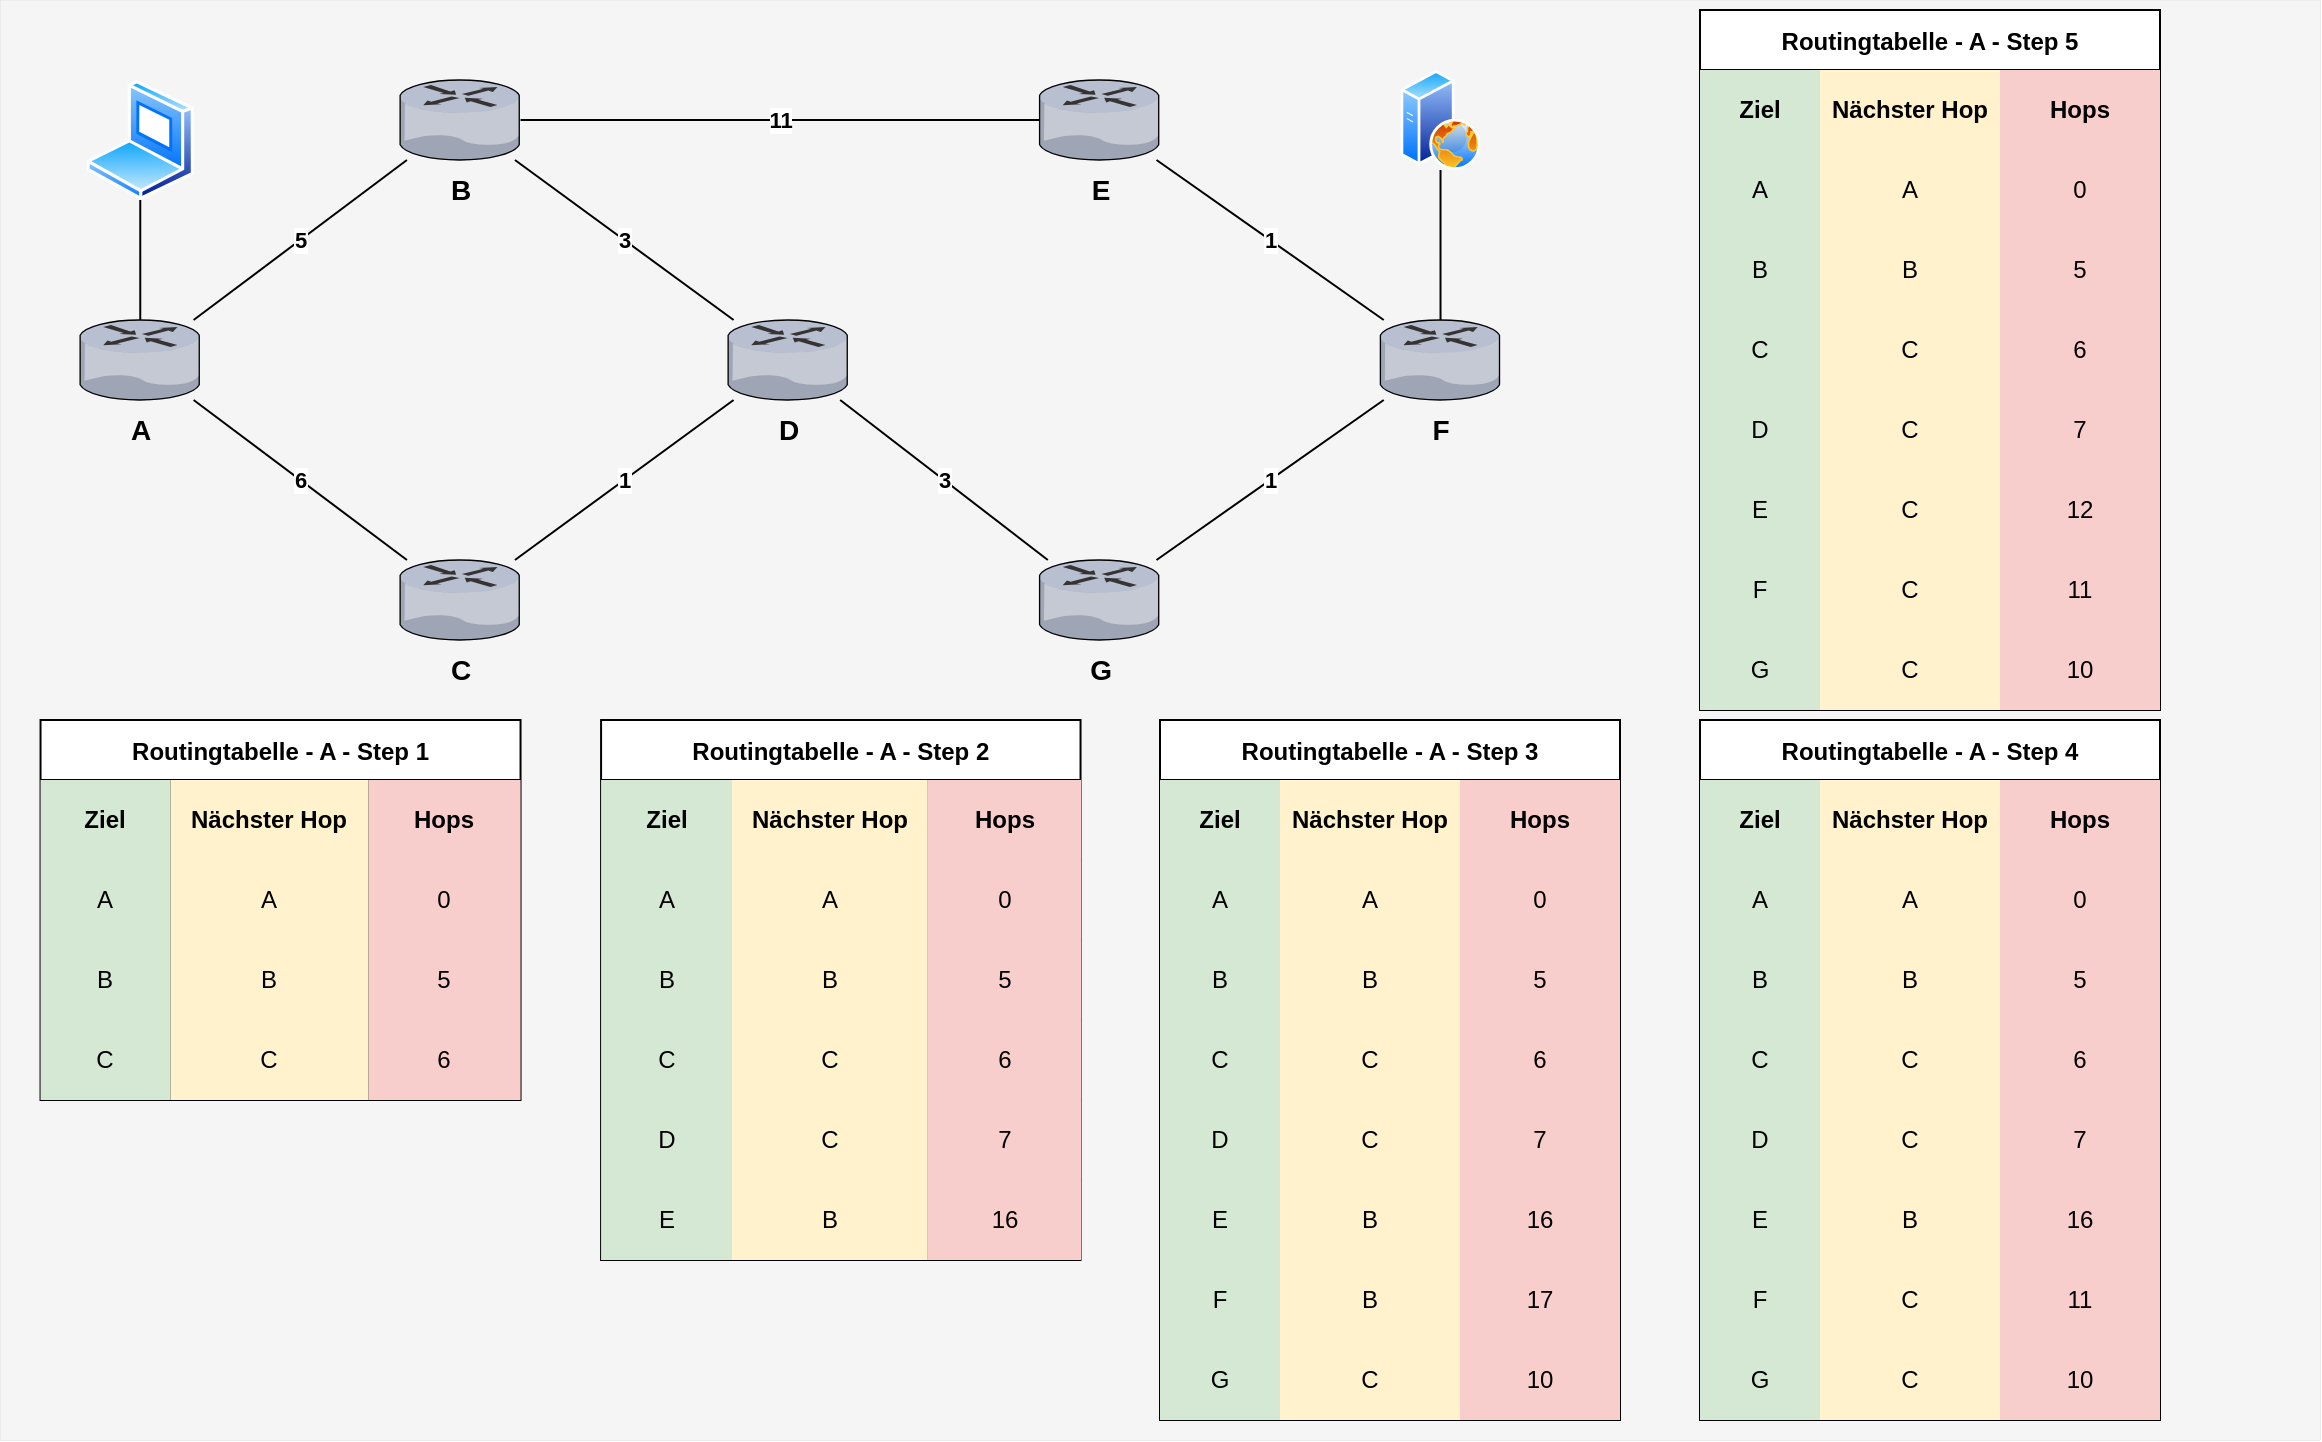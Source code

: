 <mxfile version="14.7.8" type="device"><diagram id="eA60BCsObRRGtk-dXmdk" name="Page-1"><mxGraphModel dx="1420" dy="642" grid="1" gridSize="10" guides="1" tooltips="1" connect="1" arrows="1" fold="1" page="1" pageScale="1" pageWidth="827" pageHeight="1169" math="0" shadow="0"><root><mxCell id="0"/><mxCell id="1" parent="0"/><mxCell id="iLr9ETU1Ug_AxVKT1UhT-141" value="" style="rounded=0;whiteSpace=wrap;html=1;shadow=0;strokeWidth=0;strokeColor=#666666;fillColor=#f5f5f5;fontColor=#333333;" parent="1" vertex="1"><mxGeometry width="1160" height="720" as="geometry"/></mxCell><mxCell id="iLr9ETU1Ug_AxVKT1UhT-3" value="&lt;b&gt;&lt;font style=&quot;font-size: 14px&quot;&gt;A&lt;/font&gt;&lt;/b&gt;" style="verticalLabelPosition=bottom;aspect=fixed;html=1;verticalAlign=top;strokeColor=none;align=center;outlineConnect=0;shape=mxgraph.citrix.router;" parent="1" vertex="1"><mxGeometry x="40" y="160" width="60.27" height="40" as="geometry"/></mxCell><mxCell id="iLr9ETU1Ug_AxVKT1UhT-11" value="&lt;b&gt;&lt;font style=&quot;font-size: 14px&quot;&gt;B&lt;/font&gt;&lt;/b&gt;" style="verticalLabelPosition=bottom;aspect=fixed;html=1;verticalAlign=top;strokeColor=none;align=center;outlineConnect=0;shape=mxgraph.citrix.router;" parent="1" vertex="1"><mxGeometry x="200" y="40" width="60.27" height="40" as="geometry"/></mxCell><mxCell id="iLr9ETU1Ug_AxVKT1UhT-12" value="&lt;b&gt;&lt;font style=&quot;font-size: 14px&quot;&gt;C&lt;/font&gt;&lt;/b&gt;" style="verticalLabelPosition=bottom;aspect=fixed;html=1;verticalAlign=top;strokeColor=none;align=center;outlineConnect=0;shape=mxgraph.citrix.router;" parent="1" vertex="1"><mxGeometry x="200" y="280" width="60.27" height="40" as="geometry"/></mxCell><mxCell id="iLr9ETU1Ug_AxVKT1UhT-13" value="&lt;span style=&quot;font-size: 14px&quot;&gt;&lt;b&gt;F&lt;/b&gt;&lt;/span&gt;" style="verticalLabelPosition=bottom;aspect=fixed;html=1;verticalAlign=top;strokeColor=none;align=center;outlineConnect=0;shape=mxgraph.citrix.router;" parent="1" vertex="1"><mxGeometry x="690.13" y="160" width="60.27" height="40" as="geometry"/></mxCell><mxCell id="iLr9ETU1Ug_AxVKT1UhT-15" value="&lt;b&gt;&lt;font style=&quot;font-size: 14px&quot;&gt;E&lt;/font&gt;&lt;/b&gt;" style="verticalLabelPosition=bottom;aspect=fixed;html=1;verticalAlign=top;strokeColor=none;align=center;outlineConnect=0;shape=mxgraph.citrix.router;" parent="1" vertex="1"><mxGeometry x="519.73" y="40" width="60.27" height="40" as="geometry"/></mxCell><mxCell id="iLr9ETU1Ug_AxVKT1UhT-16" value="" style="aspect=fixed;perimeter=ellipsePerimeter;html=1;align=center;shadow=0;dashed=0;spacingTop=3;image;image=img/lib/active_directory/laptop_client.svg;" parent="1" vertex="1"><mxGeometry x="43.13" y="40" width="54" height="60" as="geometry"/></mxCell><mxCell id="iLr9ETU1Ug_AxVKT1UhT-17" value="" style="endArrow=none;html=1;startArrow=none;startFill=0;endFill=0;" parent="1" source="iLr9ETU1Ug_AxVKT1UhT-3" target="iLr9ETU1Ug_AxVKT1UhT-16" edge="1"><mxGeometry width="50" height="50" relative="1" as="geometry"><mxPoint x="120" y="310" as="sourcePoint"/><mxPoint x="170" y="260" as="targetPoint"/></mxGeometry></mxCell><mxCell id="iLr9ETU1Ug_AxVKT1UhT-18" value="5" style="endArrow=none;html=1;startArrow=none;startFill=0;endFill=0;fontStyle=1" parent="1" source="iLr9ETU1Ug_AxVKT1UhT-3" target="iLr9ETU1Ug_AxVKT1UhT-11" edge="1"><mxGeometry width="50" height="50" relative="1" as="geometry"><mxPoint x="160" y="390" as="sourcePoint"/><mxPoint x="210" y="340" as="targetPoint"/></mxGeometry></mxCell><mxCell id="iLr9ETU1Ug_AxVKT1UhT-19" value="6" style="endArrow=none;html=1;startArrow=none;startFill=0;endFill=0;fontStyle=1" parent="1" source="iLr9ETU1Ug_AxVKT1UhT-3" target="iLr9ETU1Ug_AxVKT1UhT-12" edge="1"><mxGeometry width="50" height="50" relative="1" as="geometry"><mxPoint x="100.27" y="173.049" as="sourcePoint"/><mxPoint x="200" y="116.951" as="targetPoint"/></mxGeometry></mxCell><mxCell id="iLr9ETU1Ug_AxVKT1UhT-20" value="11" style="endArrow=none;html=1;startArrow=none;startFill=0;endFill=0;fontStyle=1" parent="1" source="iLr9ETU1Ug_AxVKT1UhT-11" target="iLr9ETU1Ug_AxVKT1UhT-15" edge="1"><mxGeometry width="50" height="50" relative="1" as="geometry"><mxPoint x="100.27" y="173.049" as="sourcePoint"/><mxPoint x="200" y="116.951" as="targetPoint"/></mxGeometry></mxCell><mxCell id="iLr9ETU1Ug_AxVKT1UhT-24" value="&lt;b&gt;&lt;font style=&quot;font-size: 14px&quot;&gt;D&lt;/font&gt;&lt;/b&gt;" style="verticalLabelPosition=bottom;aspect=fixed;html=1;verticalAlign=top;strokeColor=none;align=center;outlineConnect=0;shape=mxgraph.citrix.router;" parent="1" vertex="1"><mxGeometry x="364" y="160" width="60.27" height="40" as="geometry"/></mxCell><mxCell id="iLr9ETU1Ug_AxVKT1UhT-25" value="1" style="endArrow=none;html=1;startArrow=none;startFill=0;endFill=0;fontStyle=1" parent="1" source="iLr9ETU1Ug_AxVKT1UhT-24" target="iLr9ETU1Ug_AxVKT1UhT-12" edge="1"><mxGeometry width="50" height="50" relative="1" as="geometry"><mxPoint x="540.0" y="229.955" as="sourcePoint"/><mxPoint x="420.27" y="190.045" as="targetPoint"/></mxGeometry></mxCell><mxCell id="iLr9ETU1Ug_AxVKT1UhT-26" value="3" style="endArrow=none;html=1;startArrow=none;startFill=0;endFill=0;fontStyle=1" parent="1" source="iLr9ETU1Ug_AxVKT1UhT-24" target="iLr9ETU1Ug_AxVKT1UhT-11" edge="1"><mxGeometry width="50" height="50" relative="1" as="geometry"><mxPoint x="350" y="198.081" as="sourcePoint"/><mxPoint x="260.27" y="251.919" as="targetPoint"/></mxGeometry></mxCell><mxCell id="iLr9ETU1Ug_AxVKT1UhT-27" value="3" style="endArrow=none;html=1;startArrow=none;startFill=0;endFill=0;fontStyle=1" parent="1" source="iLr9ETU1Ug_AxVKT1UhT-166" target="iLr9ETU1Ug_AxVKT1UhT-24" edge="1"><mxGeometry width="50" height="50" relative="1" as="geometry"><mxPoint x="350" y="198.081" as="sourcePoint"/><mxPoint x="260.27" y="251.919" as="targetPoint"/></mxGeometry></mxCell><mxCell id="iLr9ETU1Ug_AxVKT1UhT-29" value="" style="aspect=fixed;perimeter=ellipsePerimeter;html=1;align=center;shadow=0;dashed=0;spacingTop=3;image;image=img/lib/active_directory/web_server.svg;" parent="1" vertex="1"><mxGeometry x="700.26" y="35" width="40" height="50" as="geometry"/></mxCell><mxCell id="iLr9ETU1Ug_AxVKT1UhT-30" value="" style="endArrow=none;html=1;startArrow=none;startFill=0;endFill=0;" parent="1" source="iLr9ETU1Ug_AxVKT1UhT-13" target="iLr9ETU1Ug_AxVKT1UhT-29" edge="1"><mxGeometry width="50" height="50" relative="1" as="geometry"><mxPoint x="66.848" y="170" as="sourcePoint"/><mxPoint x="23.071" y="104.107" as="targetPoint"/></mxGeometry></mxCell><mxCell id="iLr9ETU1Ug_AxVKT1UhT-44" value="Routingtabelle - A - Step 1" style="shape=table;startSize=30;container=1;collapsible=0;childLayout=tableLayout;fontStyle=1;align=center;" parent="1" vertex="1"><mxGeometry x="20.27" y="360" width="240" height="190" as="geometry"/></mxCell><mxCell id="iLr9ETU1Ug_AxVKT1UhT-45" value="" style="shape=partialRectangle;html=1;whiteSpace=wrap;collapsible=0;dropTarget=0;pointerEvents=0;fillColor=none;top=0;left=0;bottom=0;right=0;points=[[0,0.5],[1,0.5]];portConstraint=eastwest;" parent="iLr9ETU1Ug_AxVKT1UhT-44" vertex="1"><mxGeometry y="30" width="240" height="40" as="geometry"/></mxCell><mxCell id="iLr9ETU1Ug_AxVKT1UhT-46" value="Ziel" style="shape=partialRectangle;html=1;whiteSpace=wrap;connectable=0;top=0;left=0;bottom=0;right=0;overflow=hidden;fontStyle=1;strokeWidth=6;fillColor=#d5e8d4;strokeColor=#82b366;" parent="iLr9ETU1Ug_AxVKT1UhT-45" vertex="1"><mxGeometry width="65" height="40" as="geometry"/></mxCell><mxCell id="iLr9ETU1Ug_AxVKT1UhT-47" value="Nächster Hop" style="shape=partialRectangle;html=1;whiteSpace=wrap;connectable=0;top=0;left=0;bottom=0;right=0;overflow=hidden;fontStyle=1;fillColor=#fff2cc;strokeColor=#d6b656;" parent="iLr9ETU1Ug_AxVKT1UhT-45" vertex="1"><mxGeometry x="65" width="99" height="40" as="geometry"/></mxCell><mxCell id="iLr9ETU1Ug_AxVKT1UhT-48" value="Hops" style="shape=partialRectangle;html=1;whiteSpace=wrap;connectable=0;fillColor=#f8cecc;top=0;left=0;bottom=0;right=0;overflow=hidden;strokeColor=#b85450;fontStyle=1" parent="iLr9ETU1Ug_AxVKT1UhT-45" vertex="1"><mxGeometry x="164" width="76" height="40" as="geometry"/></mxCell><mxCell id="iLr9ETU1Ug_AxVKT1UhT-133" style="shape=partialRectangle;html=1;whiteSpace=wrap;collapsible=0;dropTarget=0;pointerEvents=0;fillColor=none;top=0;left=0;bottom=0;right=0;points=[[0,0.5],[1,0.5]];portConstraint=eastwest;" parent="iLr9ETU1Ug_AxVKT1UhT-44" vertex="1"><mxGeometry y="70" width="240" height="40" as="geometry"/></mxCell><mxCell id="iLr9ETU1Ug_AxVKT1UhT-134" value="A" style="shape=partialRectangle;html=1;whiteSpace=wrap;connectable=0;fillColor=#d5e8d4;top=0;left=0;bottom=0;right=0;overflow=hidden;strokeColor=#82b366;" parent="iLr9ETU1Ug_AxVKT1UhT-133" vertex="1"><mxGeometry width="65" height="40" as="geometry"/></mxCell><mxCell id="iLr9ETU1Ug_AxVKT1UhT-135" value="A" style="shape=partialRectangle;html=1;whiteSpace=wrap;connectable=0;fillColor=#fff2cc;top=0;left=0;bottom=0;right=0;overflow=hidden;strokeColor=#d6b656;" parent="iLr9ETU1Ug_AxVKT1UhT-133" vertex="1"><mxGeometry x="65" width="99" height="40" as="geometry"/></mxCell><mxCell id="iLr9ETU1Ug_AxVKT1UhT-136" value="0" style="shape=partialRectangle;html=1;whiteSpace=wrap;connectable=0;fillColor=#f8cecc;top=0;left=0;bottom=0;right=0;overflow=hidden;strokeColor=#b85450;" parent="iLr9ETU1Ug_AxVKT1UhT-133" vertex="1"><mxGeometry x="164" width="76" height="40" as="geometry"/></mxCell><mxCell id="iLr9ETU1Ug_AxVKT1UhT-49" value="" style="shape=partialRectangle;html=1;whiteSpace=wrap;collapsible=0;dropTarget=0;pointerEvents=0;fillColor=none;top=0;left=0;bottom=0;right=0;points=[[0,0.5],[1,0.5]];portConstraint=eastwest;" parent="iLr9ETU1Ug_AxVKT1UhT-44" vertex="1"><mxGeometry y="110" width="240" height="40" as="geometry"/></mxCell><mxCell id="iLr9ETU1Ug_AxVKT1UhT-50" value="B" style="shape=partialRectangle;html=1;whiteSpace=wrap;connectable=0;fillColor=#d5e8d4;top=0;left=0;bottom=0;right=0;overflow=hidden;strokeColor=#82b366;" parent="iLr9ETU1Ug_AxVKT1UhT-49" vertex="1"><mxGeometry width="65" height="40" as="geometry"/></mxCell><mxCell id="iLr9ETU1Ug_AxVKT1UhT-51" value="B" style="shape=partialRectangle;html=1;whiteSpace=wrap;connectable=0;fillColor=#fff2cc;top=0;left=0;bottom=0;right=0;overflow=hidden;strokeColor=#d6b656;" parent="iLr9ETU1Ug_AxVKT1UhT-49" vertex="1"><mxGeometry x="65" width="99" height="40" as="geometry"/></mxCell><mxCell id="iLr9ETU1Ug_AxVKT1UhT-52" value="5" style="shape=partialRectangle;html=1;whiteSpace=wrap;connectable=0;fillColor=#f8cecc;top=0;left=0;bottom=0;right=0;overflow=hidden;strokeColor=#b85450;" parent="iLr9ETU1Ug_AxVKT1UhT-49" vertex="1"><mxGeometry x="164" width="76" height="40" as="geometry"/></mxCell><mxCell id="iLr9ETU1Ug_AxVKT1UhT-53" value="" style="shape=partialRectangle;html=1;whiteSpace=wrap;collapsible=0;dropTarget=0;pointerEvents=0;fillColor=none;top=0;left=0;bottom=0;right=0;points=[[0,0.5],[1,0.5]];portConstraint=eastwest;" parent="iLr9ETU1Ug_AxVKT1UhT-44" vertex="1"><mxGeometry y="150" width="240" height="40" as="geometry"/></mxCell><mxCell id="iLr9ETU1Ug_AxVKT1UhT-54" value="C" style="shape=partialRectangle;html=1;whiteSpace=wrap;connectable=0;fillColor=#d5e8d4;top=0;left=0;bottom=0;right=0;overflow=hidden;strokeColor=#82b366;" parent="iLr9ETU1Ug_AxVKT1UhT-53" vertex="1"><mxGeometry width="65" height="40" as="geometry"/></mxCell><mxCell id="iLr9ETU1Ug_AxVKT1UhT-55" value="C" style="shape=partialRectangle;html=1;whiteSpace=wrap;connectable=0;fillColor=#fff2cc;top=0;left=0;bottom=0;right=0;overflow=hidden;strokeColor=#d6b656;" parent="iLr9ETU1Ug_AxVKT1UhT-53" vertex="1"><mxGeometry x="65" width="99" height="40" as="geometry"/></mxCell><mxCell id="iLr9ETU1Ug_AxVKT1UhT-56" value="6" style="shape=partialRectangle;html=1;whiteSpace=wrap;connectable=0;fillColor=#f8cecc;top=0;left=0;bottom=0;right=0;overflow=hidden;strokeColor=#b85450;" parent="iLr9ETU1Ug_AxVKT1UhT-53" vertex="1"><mxGeometry x="164" width="76" height="40" as="geometry"/></mxCell><mxCell id="iLr9ETU1Ug_AxVKT1UhT-83" value="Routingtabelle - A - Step 2" style="shape=table;startSize=30;container=1;collapsible=0;childLayout=tableLayout;fontStyle=1;align=center;" parent="1" vertex="1"><mxGeometry x="300.54" y="360" width="239.73" height="270" as="geometry"/></mxCell><mxCell id="iLr9ETU1Ug_AxVKT1UhT-84" value="" style="shape=partialRectangle;html=1;whiteSpace=wrap;collapsible=0;dropTarget=0;pointerEvents=0;fillColor=none;top=0;left=0;bottom=0;right=0;points=[[0,0.5],[1,0.5]];portConstraint=eastwest;" parent="iLr9ETU1Ug_AxVKT1UhT-83" vertex="1"><mxGeometry y="30" width="239.73" height="40" as="geometry"/></mxCell><mxCell id="iLr9ETU1Ug_AxVKT1UhT-85" value="Ziel" style="shape=partialRectangle;html=1;whiteSpace=wrap;connectable=0;top=0;left=0;bottom=0;right=0;overflow=hidden;fontStyle=1;strokeWidth=6;fillColor=#d5e8d4;strokeColor=#82b366;" parent="iLr9ETU1Ug_AxVKT1UhT-84" vertex="1"><mxGeometry width="65" height="40" as="geometry"/></mxCell><mxCell id="iLr9ETU1Ug_AxVKT1UhT-86" value="Nächster Hop" style="shape=partialRectangle;html=1;whiteSpace=wrap;connectable=0;top=0;left=0;bottom=0;right=0;overflow=hidden;fontStyle=1;fillColor=#fff2cc;strokeColor=#d6b656;" parent="iLr9ETU1Ug_AxVKT1UhT-84" vertex="1"><mxGeometry x="65" width="98" height="40" as="geometry"/></mxCell><mxCell id="iLr9ETU1Ug_AxVKT1UhT-87" value="Hops" style="shape=partialRectangle;html=1;whiteSpace=wrap;connectable=0;fillColor=#f8cecc;top=0;left=0;bottom=0;right=0;overflow=hidden;strokeColor=#b85450;fontStyle=1" parent="iLr9ETU1Ug_AxVKT1UhT-84" vertex="1"><mxGeometry x="163" width="77" height="40" as="geometry"/></mxCell><mxCell id="iLr9ETU1Ug_AxVKT1UhT-137" style="shape=partialRectangle;html=1;whiteSpace=wrap;collapsible=0;dropTarget=0;pointerEvents=0;fillColor=none;top=0;left=0;bottom=0;right=0;points=[[0,0.5],[1,0.5]];portConstraint=eastwest;" parent="iLr9ETU1Ug_AxVKT1UhT-83" vertex="1"><mxGeometry y="70" width="239.73" height="40" as="geometry"/></mxCell><mxCell id="iLr9ETU1Ug_AxVKT1UhT-138" value="A" style="shape=partialRectangle;html=1;whiteSpace=wrap;connectable=0;fillColor=#d5e8d4;top=0;left=0;bottom=0;right=0;overflow=hidden;strokeColor=#82b366;" parent="iLr9ETU1Ug_AxVKT1UhT-137" vertex="1"><mxGeometry width="65" height="40" as="geometry"/></mxCell><mxCell id="iLr9ETU1Ug_AxVKT1UhT-139" value="A" style="shape=partialRectangle;html=1;whiteSpace=wrap;connectable=0;fillColor=#fff2cc;top=0;left=0;bottom=0;right=0;overflow=hidden;strokeColor=#d6b656;" parent="iLr9ETU1Ug_AxVKT1UhT-137" vertex="1"><mxGeometry x="65" width="98" height="40" as="geometry"/></mxCell><mxCell id="iLr9ETU1Ug_AxVKT1UhT-140" value="0" style="shape=partialRectangle;html=1;whiteSpace=wrap;connectable=0;fillColor=#f8cecc;top=0;left=0;bottom=0;right=0;overflow=hidden;strokeColor=#b85450;" parent="iLr9ETU1Ug_AxVKT1UhT-137" vertex="1"><mxGeometry x="163" width="77" height="40" as="geometry"/></mxCell><mxCell id="iLr9ETU1Ug_AxVKT1UhT-88" value="" style="shape=partialRectangle;html=1;whiteSpace=wrap;collapsible=0;dropTarget=0;pointerEvents=0;fillColor=none;top=0;left=0;bottom=0;right=0;points=[[0,0.5],[1,0.5]];portConstraint=eastwest;" parent="iLr9ETU1Ug_AxVKT1UhT-83" vertex="1"><mxGeometry y="110" width="239.73" height="40" as="geometry"/></mxCell><mxCell id="iLr9ETU1Ug_AxVKT1UhT-89" value="B" style="shape=partialRectangle;html=1;whiteSpace=wrap;connectable=0;fillColor=#d5e8d4;top=0;left=0;bottom=0;right=0;overflow=hidden;strokeColor=#82b366;" parent="iLr9ETU1Ug_AxVKT1UhT-88" vertex="1"><mxGeometry width="65" height="40" as="geometry"/></mxCell><mxCell id="iLr9ETU1Ug_AxVKT1UhT-90" value="B" style="shape=partialRectangle;html=1;whiteSpace=wrap;connectable=0;fillColor=#fff2cc;top=0;left=0;bottom=0;right=0;overflow=hidden;strokeColor=#d6b656;" parent="iLr9ETU1Ug_AxVKT1UhT-88" vertex="1"><mxGeometry x="65" width="98" height="40" as="geometry"/></mxCell><mxCell id="iLr9ETU1Ug_AxVKT1UhT-91" value="5" style="shape=partialRectangle;html=1;whiteSpace=wrap;connectable=0;fillColor=#f8cecc;top=0;left=0;bottom=0;right=0;overflow=hidden;strokeColor=#b85450;" parent="iLr9ETU1Ug_AxVKT1UhT-88" vertex="1"><mxGeometry x="163" width="77" height="40" as="geometry"/></mxCell><mxCell id="iLr9ETU1Ug_AxVKT1UhT-92" value="" style="shape=partialRectangle;html=1;whiteSpace=wrap;collapsible=0;dropTarget=0;pointerEvents=0;fillColor=none;top=0;left=0;bottom=0;right=0;points=[[0,0.5],[1,0.5]];portConstraint=eastwest;" parent="iLr9ETU1Ug_AxVKT1UhT-83" vertex="1"><mxGeometry y="150" width="239.73" height="40" as="geometry"/></mxCell><mxCell id="iLr9ETU1Ug_AxVKT1UhT-93" value="C" style="shape=partialRectangle;html=1;whiteSpace=wrap;connectable=0;fillColor=#d5e8d4;top=0;left=0;bottom=0;right=0;overflow=hidden;strokeColor=#82b366;" parent="iLr9ETU1Ug_AxVKT1UhT-92" vertex="1"><mxGeometry width="65" height="40" as="geometry"/></mxCell><mxCell id="iLr9ETU1Ug_AxVKT1UhT-94" value="C" style="shape=partialRectangle;html=1;whiteSpace=wrap;connectable=0;fillColor=#fff2cc;top=0;left=0;bottom=0;right=0;overflow=hidden;strokeColor=#d6b656;" parent="iLr9ETU1Ug_AxVKT1UhT-92" vertex="1"><mxGeometry x="65" width="98" height="40" as="geometry"/></mxCell><mxCell id="iLr9ETU1Ug_AxVKT1UhT-95" value="6" style="shape=partialRectangle;html=1;whiteSpace=wrap;connectable=0;fillColor=#f8cecc;top=0;left=0;bottom=0;right=0;overflow=hidden;strokeColor=#b85450;" parent="iLr9ETU1Ug_AxVKT1UhT-92" vertex="1"><mxGeometry x="163" width="77" height="40" as="geometry"/></mxCell><mxCell id="iLr9ETU1Ug_AxVKT1UhT-104" style="shape=partialRectangle;html=1;whiteSpace=wrap;collapsible=0;dropTarget=0;pointerEvents=0;fillColor=none;top=0;left=0;bottom=0;right=0;points=[[0,0.5],[1,0.5]];portConstraint=eastwest;" parent="iLr9ETU1Ug_AxVKT1UhT-83" vertex="1"><mxGeometry y="190" width="239.73" height="40" as="geometry"/></mxCell><mxCell id="iLr9ETU1Ug_AxVKT1UhT-105" value="D" style="shape=partialRectangle;html=1;whiteSpace=wrap;connectable=0;fillColor=#d5e8d4;top=0;left=0;bottom=0;right=0;overflow=hidden;strokeColor=#82b366;" parent="iLr9ETU1Ug_AxVKT1UhT-104" vertex="1"><mxGeometry width="65" height="40" as="geometry"/></mxCell><mxCell id="iLr9ETU1Ug_AxVKT1UhT-106" value="C" style="shape=partialRectangle;html=1;whiteSpace=wrap;connectable=0;fillColor=#fff2cc;top=0;left=0;bottom=0;right=0;overflow=hidden;strokeColor=#d6b656;" parent="iLr9ETU1Ug_AxVKT1UhT-104" vertex="1"><mxGeometry x="65" width="98" height="40" as="geometry"/></mxCell><mxCell id="iLr9ETU1Ug_AxVKT1UhT-107" value="7" style="shape=partialRectangle;html=1;whiteSpace=wrap;connectable=0;fillColor=#f8cecc;top=0;left=0;bottom=0;right=0;overflow=hidden;strokeColor=#b85450;" parent="iLr9ETU1Ug_AxVKT1UhT-104" vertex="1"><mxGeometry x="163" width="77" height="40" as="geometry"/></mxCell><mxCell id="iLr9ETU1Ug_AxVKT1UhT-96" style="shape=partialRectangle;html=1;whiteSpace=wrap;collapsible=0;dropTarget=0;pointerEvents=0;fillColor=none;top=0;left=0;bottom=0;right=0;points=[[0,0.5],[1,0.5]];portConstraint=eastwest;" parent="iLr9ETU1Ug_AxVKT1UhT-83" vertex="1"><mxGeometry y="230" width="239.73" height="40" as="geometry"/></mxCell><mxCell id="iLr9ETU1Ug_AxVKT1UhT-97" value="E" style="shape=partialRectangle;html=1;whiteSpace=wrap;connectable=0;fillColor=#d5e8d4;top=0;left=0;bottom=0;right=0;overflow=hidden;strokeColor=#82b366;" parent="iLr9ETU1Ug_AxVKT1UhT-96" vertex="1"><mxGeometry width="65" height="40" as="geometry"/></mxCell><mxCell id="iLr9ETU1Ug_AxVKT1UhT-98" value="B" style="shape=partialRectangle;html=1;whiteSpace=wrap;connectable=0;fillColor=#fff2cc;top=0;left=0;bottom=0;right=0;overflow=hidden;strokeColor=#d6b656;" parent="iLr9ETU1Ug_AxVKT1UhT-96" vertex="1"><mxGeometry x="65" width="98" height="40" as="geometry"/></mxCell><mxCell id="iLr9ETU1Ug_AxVKT1UhT-99" value="16" style="shape=partialRectangle;html=1;whiteSpace=wrap;connectable=0;fillColor=#f8cecc;top=0;left=0;bottom=0;right=0;overflow=hidden;strokeColor=#b85450;" parent="iLr9ETU1Ug_AxVKT1UhT-96" vertex="1"><mxGeometry x="163" width="77" height="40" as="geometry"/></mxCell><mxCell id="iLr9ETU1Ug_AxVKT1UhT-108" value="Routingtabelle - A - Step 3" style="shape=table;startSize=30;container=1;collapsible=0;childLayout=tableLayout;fontStyle=1;align=center;" parent="1" vertex="1"><mxGeometry x="580" y="360" width="230.0" height="350" as="geometry"/></mxCell><mxCell id="iLr9ETU1Ug_AxVKT1UhT-109" value="" style="shape=partialRectangle;html=1;whiteSpace=wrap;collapsible=0;dropTarget=0;pointerEvents=0;fillColor=none;top=0;left=0;bottom=0;right=0;points=[[0,0.5],[1,0.5]];portConstraint=eastwest;" parent="iLr9ETU1Ug_AxVKT1UhT-108" vertex="1"><mxGeometry y="30" width="230.0" height="40" as="geometry"/></mxCell><mxCell id="iLr9ETU1Ug_AxVKT1UhT-110" value="Ziel" style="shape=partialRectangle;html=1;whiteSpace=wrap;connectable=0;top=0;left=0;bottom=0;right=0;overflow=hidden;fontStyle=1;strokeWidth=6;fillColor=#d5e8d4;strokeColor=#82b366;" parent="iLr9ETU1Ug_AxVKT1UhT-109" vertex="1"><mxGeometry width="60" height="40" as="geometry"/></mxCell><mxCell id="iLr9ETU1Ug_AxVKT1UhT-111" value="Nächster Hop" style="shape=partialRectangle;html=1;whiteSpace=wrap;connectable=0;top=0;left=0;bottom=0;right=0;overflow=hidden;fontStyle=1;fillColor=#fff2cc;strokeColor=#d6b656;" parent="iLr9ETU1Ug_AxVKT1UhT-109" vertex="1"><mxGeometry x="60" width="90" height="40" as="geometry"/></mxCell><mxCell id="iLr9ETU1Ug_AxVKT1UhT-112" value="Hops" style="shape=partialRectangle;html=1;whiteSpace=wrap;connectable=0;fillColor=#f8cecc;top=0;left=0;bottom=0;right=0;overflow=hidden;strokeColor=#b85450;fontStyle=1" parent="iLr9ETU1Ug_AxVKT1UhT-109" vertex="1"><mxGeometry x="150" width="80" height="40" as="geometry"/></mxCell><mxCell id="iLr9ETU1Ug_AxVKT1UhT-231" style="shape=partialRectangle;html=1;whiteSpace=wrap;collapsible=0;dropTarget=0;pointerEvents=0;fillColor=none;top=0;left=0;bottom=0;right=0;points=[[0,0.5],[1,0.5]];portConstraint=eastwest;" parent="iLr9ETU1Ug_AxVKT1UhT-108" vertex="1"><mxGeometry y="70" width="230.0" height="40" as="geometry"/></mxCell><mxCell id="iLr9ETU1Ug_AxVKT1UhT-232" value="A" style="shape=partialRectangle;html=1;whiteSpace=wrap;connectable=0;fillColor=#d5e8d4;top=0;left=0;bottom=0;right=0;overflow=hidden;strokeColor=#82b366;" parent="iLr9ETU1Ug_AxVKT1UhT-231" vertex="1"><mxGeometry width="60" height="40" as="geometry"/></mxCell><mxCell id="iLr9ETU1Ug_AxVKT1UhT-233" value="A" style="shape=partialRectangle;html=1;whiteSpace=wrap;connectable=0;fillColor=#fff2cc;top=0;left=0;bottom=0;right=0;overflow=hidden;strokeColor=#d6b656;" parent="iLr9ETU1Ug_AxVKT1UhT-231" vertex="1"><mxGeometry x="60" width="90" height="40" as="geometry"/></mxCell><mxCell id="iLr9ETU1Ug_AxVKT1UhT-234" value="0" style="shape=partialRectangle;html=1;whiteSpace=wrap;connectable=0;fillColor=#f8cecc;top=0;left=0;bottom=0;right=0;overflow=hidden;strokeColor=#b85450;" parent="iLr9ETU1Ug_AxVKT1UhT-231" vertex="1"><mxGeometry x="150" width="80" height="40" as="geometry"/></mxCell><mxCell id="iLr9ETU1Ug_AxVKT1UhT-113" value="" style="shape=partialRectangle;html=1;whiteSpace=wrap;collapsible=0;dropTarget=0;pointerEvents=0;fillColor=none;top=0;left=0;bottom=0;right=0;points=[[0,0.5],[1,0.5]];portConstraint=eastwest;" parent="iLr9ETU1Ug_AxVKT1UhT-108" vertex="1"><mxGeometry y="110" width="230.0" height="40" as="geometry"/></mxCell><mxCell id="iLr9ETU1Ug_AxVKT1UhT-114" value="B" style="shape=partialRectangle;html=1;whiteSpace=wrap;connectable=0;fillColor=#d5e8d4;top=0;left=0;bottom=0;right=0;overflow=hidden;strokeColor=#82b366;" parent="iLr9ETU1Ug_AxVKT1UhT-113" vertex="1"><mxGeometry width="60" height="40" as="geometry"/></mxCell><mxCell id="iLr9ETU1Ug_AxVKT1UhT-115" value="B" style="shape=partialRectangle;html=1;whiteSpace=wrap;connectable=0;fillColor=#fff2cc;top=0;left=0;bottom=0;right=0;overflow=hidden;strokeColor=#d6b656;" parent="iLr9ETU1Ug_AxVKT1UhT-113" vertex="1"><mxGeometry x="60" width="90" height="40" as="geometry"/></mxCell><mxCell id="iLr9ETU1Ug_AxVKT1UhT-116" value="5" style="shape=partialRectangle;html=1;whiteSpace=wrap;connectable=0;fillColor=#f8cecc;top=0;left=0;bottom=0;right=0;overflow=hidden;strokeColor=#b85450;" parent="iLr9ETU1Ug_AxVKT1UhT-113" vertex="1"><mxGeometry x="150" width="80" height="40" as="geometry"/></mxCell><mxCell id="iLr9ETU1Ug_AxVKT1UhT-117" value="" style="shape=partialRectangle;html=1;whiteSpace=wrap;collapsible=0;dropTarget=0;pointerEvents=0;fillColor=none;top=0;left=0;bottom=0;right=0;points=[[0,0.5],[1,0.5]];portConstraint=eastwest;" parent="iLr9ETU1Ug_AxVKT1UhT-108" vertex="1"><mxGeometry y="150" width="230.0" height="40" as="geometry"/></mxCell><mxCell id="iLr9ETU1Ug_AxVKT1UhT-118" value="C" style="shape=partialRectangle;html=1;whiteSpace=wrap;connectable=0;fillColor=#d5e8d4;top=0;left=0;bottom=0;right=0;overflow=hidden;strokeColor=#82b366;" parent="iLr9ETU1Ug_AxVKT1UhT-117" vertex="1"><mxGeometry width="60" height="40" as="geometry"/></mxCell><mxCell id="iLr9ETU1Ug_AxVKT1UhT-119" value="C" style="shape=partialRectangle;html=1;whiteSpace=wrap;connectable=0;fillColor=#fff2cc;top=0;left=0;bottom=0;right=0;overflow=hidden;strokeColor=#d6b656;" parent="iLr9ETU1Ug_AxVKT1UhT-117" vertex="1"><mxGeometry x="60" width="90" height="40" as="geometry"/></mxCell><mxCell id="iLr9ETU1Ug_AxVKT1UhT-120" value="6" style="shape=partialRectangle;html=1;whiteSpace=wrap;connectable=0;fillColor=#f8cecc;top=0;left=0;bottom=0;right=0;overflow=hidden;strokeColor=#b85450;" parent="iLr9ETU1Ug_AxVKT1UhT-117" vertex="1"><mxGeometry x="150" width="80" height="40" as="geometry"/></mxCell><mxCell id="iLr9ETU1Ug_AxVKT1UhT-121" style="shape=partialRectangle;html=1;whiteSpace=wrap;collapsible=0;dropTarget=0;pointerEvents=0;fillColor=none;top=0;left=0;bottom=0;right=0;points=[[0,0.5],[1,0.5]];portConstraint=eastwest;" parent="iLr9ETU1Ug_AxVKT1UhT-108" vertex="1"><mxGeometry y="190" width="230.0" height="40" as="geometry"/></mxCell><mxCell id="iLr9ETU1Ug_AxVKT1UhT-122" value="D" style="shape=partialRectangle;html=1;whiteSpace=wrap;connectable=0;fillColor=#d5e8d4;top=0;left=0;bottom=0;right=0;overflow=hidden;strokeColor=#82b366;" parent="iLr9ETU1Ug_AxVKT1UhT-121" vertex="1"><mxGeometry width="60" height="40" as="geometry"/></mxCell><mxCell id="iLr9ETU1Ug_AxVKT1UhT-123" value="C" style="shape=partialRectangle;html=1;whiteSpace=wrap;connectable=0;fillColor=#fff2cc;top=0;left=0;bottom=0;right=0;overflow=hidden;strokeColor=#d6b656;" parent="iLr9ETU1Ug_AxVKT1UhT-121" vertex="1"><mxGeometry x="60" width="90" height="40" as="geometry"/></mxCell><mxCell id="iLr9ETU1Ug_AxVKT1UhT-124" value="7" style="shape=partialRectangle;html=1;whiteSpace=wrap;connectable=0;fillColor=#f8cecc;top=0;left=0;bottom=0;right=0;overflow=hidden;strokeColor=#b85450;" parent="iLr9ETU1Ug_AxVKT1UhT-121" vertex="1"><mxGeometry x="150" width="80" height="40" as="geometry"/></mxCell><mxCell id="iLr9ETU1Ug_AxVKT1UhT-125" style="shape=partialRectangle;html=1;whiteSpace=wrap;collapsible=0;dropTarget=0;pointerEvents=0;fillColor=none;top=0;left=0;bottom=0;right=0;points=[[0,0.5],[1,0.5]];portConstraint=eastwest;" parent="iLr9ETU1Ug_AxVKT1UhT-108" vertex="1"><mxGeometry y="230" width="230.0" height="40" as="geometry"/></mxCell><mxCell id="iLr9ETU1Ug_AxVKT1UhT-126" value="E" style="shape=partialRectangle;html=1;whiteSpace=wrap;connectable=0;fillColor=#d5e8d4;top=0;left=0;bottom=0;right=0;overflow=hidden;strokeColor=#82b366;" parent="iLr9ETU1Ug_AxVKT1UhT-125" vertex="1"><mxGeometry width="60" height="40" as="geometry"/></mxCell><mxCell id="iLr9ETU1Ug_AxVKT1UhT-127" value="B" style="shape=partialRectangle;html=1;whiteSpace=wrap;connectable=0;fillColor=#fff2cc;top=0;left=0;bottom=0;right=0;overflow=hidden;strokeColor=#d6b656;" parent="iLr9ETU1Ug_AxVKT1UhT-125" vertex="1"><mxGeometry x="60" width="90" height="40" as="geometry"/></mxCell><mxCell id="iLr9ETU1Ug_AxVKT1UhT-128" value="16" style="shape=partialRectangle;html=1;whiteSpace=wrap;connectable=0;fillColor=#f8cecc;top=0;left=0;bottom=0;right=0;overflow=hidden;strokeColor=#b85450;" parent="iLr9ETU1Ug_AxVKT1UhT-125" vertex="1"><mxGeometry x="150" width="80" height="40" as="geometry"/></mxCell><mxCell id="iLr9ETU1Ug_AxVKT1UhT-129" style="shape=partialRectangle;html=1;whiteSpace=wrap;collapsible=0;dropTarget=0;pointerEvents=0;fillColor=none;top=0;left=0;bottom=0;right=0;points=[[0,0.5],[1,0.5]];portConstraint=eastwest;" parent="iLr9ETU1Ug_AxVKT1UhT-108" vertex="1"><mxGeometry y="270" width="230.0" height="40" as="geometry"/></mxCell><mxCell id="iLr9ETU1Ug_AxVKT1UhT-130" value="F" style="shape=partialRectangle;html=1;whiteSpace=wrap;connectable=0;fillColor=#d5e8d4;top=0;left=0;bottom=0;right=0;overflow=hidden;strokeColor=#82b366;" parent="iLr9ETU1Ug_AxVKT1UhT-129" vertex="1"><mxGeometry width="60" height="40" as="geometry"/></mxCell><mxCell id="iLr9ETU1Ug_AxVKT1UhT-131" value="B" style="shape=partialRectangle;html=1;whiteSpace=wrap;connectable=0;fillColor=#fff2cc;top=0;left=0;bottom=0;right=0;overflow=hidden;strokeColor=#d6b656;" parent="iLr9ETU1Ug_AxVKT1UhT-129" vertex="1"><mxGeometry x="60" width="90" height="40" as="geometry"/></mxCell><mxCell id="iLr9ETU1Ug_AxVKT1UhT-132" value="17" style="shape=partialRectangle;html=1;whiteSpace=wrap;connectable=0;fillColor=#f8cecc;top=0;left=0;bottom=0;right=0;overflow=hidden;strokeColor=#b85450;" parent="iLr9ETU1Ug_AxVKT1UhT-129" vertex="1"><mxGeometry x="150" width="80" height="40" as="geometry"/></mxCell><mxCell id="iLr9ETU1Ug_AxVKT1UhT-169" style="shape=partialRectangle;html=1;whiteSpace=wrap;collapsible=0;dropTarget=0;pointerEvents=0;fillColor=none;top=0;left=0;bottom=0;right=0;points=[[0,0.5],[1,0.5]];portConstraint=eastwest;" parent="iLr9ETU1Ug_AxVKT1UhT-108" vertex="1"><mxGeometry y="310" width="230.0" height="40" as="geometry"/></mxCell><mxCell id="iLr9ETU1Ug_AxVKT1UhT-170" value="G" style="shape=partialRectangle;html=1;whiteSpace=wrap;connectable=0;fillColor=#d5e8d4;top=0;left=0;bottom=0;right=0;overflow=hidden;strokeColor=#82b366;" parent="iLr9ETU1Ug_AxVKT1UhT-169" vertex="1"><mxGeometry width="60" height="40" as="geometry"/></mxCell><mxCell id="iLr9ETU1Ug_AxVKT1UhT-171" value="C" style="shape=partialRectangle;html=1;whiteSpace=wrap;connectable=0;fillColor=#fff2cc;top=0;left=0;bottom=0;right=0;overflow=hidden;strokeColor=#d6b656;" parent="iLr9ETU1Ug_AxVKT1UhT-169" vertex="1"><mxGeometry x="60" width="90" height="40" as="geometry"/></mxCell><mxCell id="iLr9ETU1Ug_AxVKT1UhT-172" value="10" style="shape=partialRectangle;html=1;whiteSpace=wrap;connectable=0;fillColor=#f8cecc;top=0;left=0;bottom=0;right=0;overflow=hidden;strokeColor=#b85450;" parent="iLr9ETU1Ug_AxVKT1UhT-169" vertex="1"><mxGeometry x="150" width="80" height="40" as="geometry"/></mxCell><mxCell id="iLr9ETU1Ug_AxVKT1UhT-166" value="&lt;b&gt;&lt;font style=&quot;font-size: 14px&quot;&gt;G&lt;/font&gt;&lt;/b&gt;" style="verticalLabelPosition=bottom;aspect=fixed;html=1;verticalAlign=top;strokeColor=none;align=center;outlineConnect=0;shape=mxgraph.citrix.router;" parent="1" vertex="1"><mxGeometry x="519.73" y="280" width="60.27" height="40" as="geometry"/></mxCell><mxCell id="iLr9ETU1Ug_AxVKT1UhT-167" value="1" style="endArrow=none;html=1;startArrow=none;startFill=0;endFill=0;fontStyle=1" parent="1" source="iLr9ETU1Ug_AxVKT1UhT-13" target="iLr9ETU1Ug_AxVKT1UhT-166" edge="1"><mxGeometry width="50" height="50" relative="1" as="geometry"><mxPoint x="500.802" y="290" as="sourcePoint"/><mxPoint x="423.468" y="210" as="targetPoint"/></mxGeometry></mxCell><mxCell id="iLr9ETU1Ug_AxVKT1UhT-168" value="1" style="endArrow=none;html=1;startArrow=none;startFill=0;endFill=0;fontStyle=1" parent="1" source="iLr9ETU1Ug_AxVKT1UhT-13" target="iLr9ETU1Ug_AxVKT1UhT-15" edge="1"><mxGeometry width="50" height="50" relative="1" as="geometry"><mxPoint x="701.865" y="210" as="sourcePoint"/><mxPoint x="588.265" y="290" as="targetPoint"/></mxGeometry></mxCell><mxCell id="iLr9ETU1Ug_AxVKT1UhT-173" value="Routingtabelle - A - Step 4" style="shape=table;startSize=30;container=1;collapsible=0;childLayout=tableLayout;fontStyle=1;align=center;" parent="1" vertex="1"><mxGeometry x="850" y="360" width="230.0" height="350" as="geometry"/></mxCell><mxCell id="iLr9ETU1Ug_AxVKT1UhT-174" value="" style="shape=partialRectangle;html=1;whiteSpace=wrap;collapsible=0;dropTarget=0;pointerEvents=0;fillColor=none;top=0;left=0;bottom=0;right=0;points=[[0,0.5],[1,0.5]];portConstraint=eastwest;" parent="iLr9ETU1Ug_AxVKT1UhT-173" vertex="1"><mxGeometry y="30" width="230.0" height="40" as="geometry"/></mxCell><mxCell id="iLr9ETU1Ug_AxVKT1UhT-175" value="Ziel" style="shape=partialRectangle;html=1;whiteSpace=wrap;connectable=0;top=0;left=0;bottom=0;right=0;overflow=hidden;fontStyle=1;strokeWidth=6;fillColor=#d5e8d4;strokeColor=#82b366;" parent="iLr9ETU1Ug_AxVKT1UhT-174" vertex="1"><mxGeometry width="60" height="40" as="geometry"/></mxCell><mxCell id="iLr9ETU1Ug_AxVKT1UhT-176" value="Nächster Hop" style="shape=partialRectangle;html=1;whiteSpace=wrap;connectable=0;top=0;left=0;bottom=0;right=0;overflow=hidden;fontStyle=1;fillColor=#fff2cc;strokeColor=#d6b656;" parent="iLr9ETU1Ug_AxVKT1UhT-174" vertex="1"><mxGeometry x="60" width="90" height="40" as="geometry"/></mxCell><mxCell id="iLr9ETU1Ug_AxVKT1UhT-177" value="Hops" style="shape=partialRectangle;html=1;whiteSpace=wrap;connectable=0;fillColor=#f8cecc;top=0;left=0;bottom=0;right=0;overflow=hidden;strokeColor=#b85450;fontStyle=1" parent="iLr9ETU1Ug_AxVKT1UhT-174" vertex="1"><mxGeometry x="150" width="80" height="40" as="geometry"/></mxCell><mxCell id="iLr9ETU1Ug_AxVKT1UhT-235" style="shape=partialRectangle;html=1;whiteSpace=wrap;collapsible=0;dropTarget=0;pointerEvents=0;fillColor=none;top=0;left=0;bottom=0;right=0;points=[[0,0.5],[1,0.5]];portConstraint=eastwest;" parent="iLr9ETU1Ug_AxVKT1UhT-173" vertex="1"><mxGeometry y="70" width="230.0" height="40" as="geometry"/></mxCell><mxCell id="iLr9ETU1Ug_AxVKT1UhT-236" value="A" style="shape=partialRectangle;html=1;whiteSpace=wrap;connectable=0;fillColor=#d5e8d4;top=0;left=0;bottom=0;right=0;overflow=hidden;strokeColor=#82b366;" parent="iLr9ETU1Ug_AxVKT1UhT-235" vertex="1"><mxGeometry width="60" height="40" as="geometry"/></mxCell><mxCell id="iLr9ETU1Ug_AxVKT1UhT-237" value="A" style="shape=partialRectangle;html=1;whiteSpace=wrap;connectable=0;fillColor=#fff2cc;top=0;left=0;bottom=0;right=0;overflow=hidden;strokeColor=#d6b656;" parent="iLr9ETU1Ug_AxVKT1UhT-235" vertex="1"><mxGeometry x="60" width="90" height="40" as="geometry"/></mxCell><mxCell id="iLr9ETU1Ug_AxVKT1UhT-238" value="0" style="shape=partialRectangle;html=1;whiteSpace=wrap;connectable=0;fillColor=#f8cecc;top=0;left=0;bottom=0;right=0;overflow=hidden;strokeColor=#b85450;" parent="iLr9ETU1Ug_AxVKT1UhT-235" vertex="1"><mxGeometry x="150" width="80" height="40" as="geometry"/></mxCell><mxCell id="iLr9ETU1Ug_AxVKT1UhT-178" value="" style="shape=partialRectangle;html=1;whiteSpace=wrap;collapsible=0;dropTarget=0;pointerEvents=0;fillColor=none;top=0;left=0;bottom=0;right=0;points=[[0,0.5],[1,0.5]];portConstraint=eastwest;" parent="iLr9ETU1Ug_AxVKT1UhT-173" vertex="1"><mxGeometry y="110" width="230.0" height="40" as="geometry"/></mxCell><mxCell id="iLr9ETU1Ug_AxVKT1UhT-179" value="B" style="shape=partialRectangle;html=1;whiteSpace=wrap;connectable=0;fillColor=#d5e8d4;top=0;left=0;bottom=0;right=0;overflow=hidden;strokeColor=#82b366;" parent="iLr9ETU1Ug_AxVKT1UhT-178" vertex="1"><mxGeometry width="60" height="40" as="geometry"/></mxCell><mxCell id="iLr9ETU1Ug_AxVKT1UhT-180" value="B" style="shape=partialRectangle;html=1;whiteSpace=wrap;connectable=0;fillColor=#fff2cc;top=0;left=0;bottom=0;right=0;overflow=hidden;strokeColor=#d6b656;" parent="iLr9ETU1Ug_AxVKT1UhT-178" vertex="1"><mxGeometry x="60" width="90" height="40" as="geometry"/></mxCell><mxCell id="iLr9ETU1Ug_AxVKT1UhT-181" value="5" style="shape=partialRectangle;html=1;whiteSpace=wrap;connectable=0;fillColor=#f8cecc;top=0;left=0;bottom=0;right=0;overflow=hidden;strokeColor=#b85450;" parent="iLr9ETU1Ug_AxVKT1UhT-178" vertex="1"><mxGeometry x="150" width="80" height="40" as="geometry"/></mxCell><mxCell id="iLr9ETU1Ug_AxVKT1UhT-182" value="" style="shape=partialRectangle;html=1;whiteSpace=wrap;collapsible=0;dropTarget=0;pointerEvents=0;fillColor=none;top=0;left=0;bottom=0;right=0;points=[[0,0.5],[1,0.5]];portConstraint=eastwest;" parent="iLr9ETU1Ug_AxVKT1UhT-173" vertex="1"><mxGeometry y="150" width="230.0" height="40" as="geometry"/></mxCell><mxCell id="iLr9ETU1Ug_AxVKT1UhT-183" value="C" style="shape=partialRectangle;html=1;whiteSpace=wrap;connectable=0;fillColor=#d5e8d4;top=0;left=0;bottom=0;right=0;overflow=hidden;strokeColor=#82b366;" parent="iLr9ETU1Ug_AxVKT1UhT-182" vertex="1"><mxGeometry width="60" height="40" as="geometry"/></mxCell><mxCell id="iLr9ETU1Ug_AxVKT1UhT-184" value="C" style="shape=partialRectangle;html=1;whiteSpace=wrap;connectable=0;fillColor=#fff2cc;top=0;left=0;bottom=0;right=0;overflow=hidden;strokeColor=#d6b656;" parent="iLr9ETU1Ug_AxVKT1UhT-182" vertex="1"><mxGeometry x="60" width="90" height="40" as="geometry"/></mxCell><mxCell id="iLr9ETU1Ug_AxVKT1UhT-185" value="6" style="shape=partialRectangle;html=1;whiteSpace=wrap;connectable=0;fillColor=#f8cecc;top=0;left=0;bottom=0;right=0;overflow=hidden;strokeColor=#b85450;" parent="iLr9ETU1Ug_AxVKT1UhT-182" vertex="1"><mxGeometry x="150" width="80" height="40" as="geometry"/></mxCell><mxCell id="iLr9ETU1Ug_AxVKT1UhT-186" style="shape=partialRectangle;html=1;whiteSpace=wrap;collapsible=0;dropTarget=0;pointerEvents=0;fillColor=none;top=0;left=0;bottom=0;right=0;points=[[0,0.5],[1,0.5]];portConstraint=eastwest;" parent="iLr9ETU1Ug_AxVKT1UhT-173" vertex="1"><mxGeometry y="190" width="230.0" height="40" as="geometry"/></mxCell><mxCell id="iLr9ETU1Ug_AxVKT1UhT-187" value="D" style="shape=partialRectangle;html=1;whiteSpace=wrap;connectable=0;fillColor=#d5e8d4;top=0;left=0;bottom=0;right=0;overflow=hidden;strokeColor=#82b366;" parent="iLr9ETU1Ug_AxVKT1UhT-186" vertex="1"><mxGeometry width="60" height="40" as="geometry"/></mxCell><mxCell id="iLr9ETU1Ug_AxVKT1UhT-188" value="C" style="shape=partialRectangle;html=1;whiteSpace=wrap;connectable=0;fillColor=#fff2cc;top=0;left=0;bottom=0;right=0;overflow=hidden;strokeColor=#d6b656;" parent="iLr9ETU1Ug_AxVKT1UhT-186" vertex="1"><mxGeometry x="60" width="90" height="40" as="geometry"/></mxCell><mxCell id="iLr9ETU1Ug_AxVKT1UhT-189" value="7" style="shape=partialRectangle;html=1;whiteSpace=wrap;connectable=0;fillColor=#f8cecc;top=0;left=0;bottom=0;right=0;overflow=hidden;strokeColor=#b85450;" parent="iLr9ETU1Ug_AxVKT1UhT-186" vertex="1"><mxGeometry x="150" width="80" height="40" as="geometry"/></mxCell><mxCell id="iLr9ETU1Ug_AxVKT1UhT-190" style="shape=partialRectangle;html=1;whiteSpace=wrap;collapsible=0;dropTarget=0;pointerEvents=0;fillColor=none;top=0;left=0;bottom=0;right=0;points=[[0,0.5],[1,0.5]];portConstraint=eastwest;" parent="iLr9ETU1Ug_AxVKT1UhT-173" vertex="1"><mxGeometry y="230" width="230.0" height="40" as="geometry"/></mxCell><mxCell id="iLr9ETU1Ug_AxVKT1UhT-191" value="E" style="shape=partialRectangle;html=1;whiteSpace=wrap;connectable=0;fillColor=#d5e8d4;top=0;left=0;bottom=0;right=0;overflow=hidden;strokeColor=#82b366;" parent="iLr9ETU1Ug_AxVKT1UhT-190" vertex="1"><mxGeometry width="60" height="40" as="geometry"/></mxCell><mxCell id="iLr9ETU1Ug_AxVKT1UhT-192" value="B" style="shape=partialRectangle;html=1;whiteSpace=wrap;connectable=0;fillColor=#fff2cc;top=0;left=0;bottom=0;right=0;overflow=hidden;strokeColor=#d6b656;" parent="iLr9ETU1Ug_AxVKT1UhT-190" vertex="1"><mxGeometry x="60" width="90" height="40" as="geometry"/></mxCell><mxCell id="iLr9ETU1Ug_AxVKT1UhT-193" value="16" style="shape=partialRectangle;html=1;whiteSpace=wrap;connectable=0;fillColor=#f8cecc;top=0;left=0;bottom=0;right=0;overflow=hidden;strokeColor=#b85450;" parent="iLr9ETU1Ug_AxVKT1UhT-190" vertex="1"><mxGeometry x="150" width="80" height="40" as="geometry"/></mxCell><mxCell id="iLr9ETU1Ug_AxVKT1UhT-194" style="shape=partialRectangle;html=1;whiteSpace=wrap;collapsible=0;dropTarget=0;pointerEvents=0;fillColor=none;top=0;left=0;bottom=0;right=0;points=[[0,0.5],[1,0.5]];portConstraint=eastwest;" parent="iLr9ETU1Ug_AxVKT1UhT-173" vertex="1"><mxGeometry y="270" width="230.0" height="40" as="geometry"/></mxCell><mxCell id="iLr9ETU1Ug_AxVKT1UhT-195" value="F" style="shape=partialRectangle;html=1;whiteSpace=wrap;connectable=0;fillColor=#d5e8d4;top=0;left=0;bottom=0;right=0;overflow=hidden;strokeColor=#82b366;" parent="iLr9ETU1Ug_AxVKT1UhT-194" vertex="1"><mxGeometry width="60" height="40" as="geometry"/></mxCell><mxCell id="iLr9ETU1Ug_AxVKT1UhT-196" value="C" style="shape=partialRectangle;html=1;whiteSpace=wrap;connectable=0;fillColor=#fff2cc;top=0;left=0;bottom=0;right=0;overflow=hidden;strokeColor=#d6b656;" parent="iLr9ETU1Ug_AxVKT1UhT-194" vertex="1"><mxGeometry x="60" width="90" height="40" as="geometry"/></mxCell><mxCell id="iLr9ETU1Ug_AxVKT1UhT-197" value="11" style="shape=partialRectangle;html=1;whiteSpace=wrap;connectable=0;fillColor=#f8cecc;top=0;left=0;bottom=0;right=0;overflow=hidden;strokeColor=#b85450;" parent="iLr9ETU1Ug_AxVKT1UhT-194" vertex="1"><mxGeometry x="150" width="80" height="40" as="geometry"/></mxCell><mxCell id="iLr9ETU1Ug_AxVKT1UhT-198" style="shape=partialRectangle;html=1;whiteSpace=wrap;collapsible=0;dropTarget=0;pointerEvents=0;fillColor=none;top=0;left=0;bottom=0;right=0;points=[[0,0.5],[1,0.5]];portConstraint=eastwest;" parent="iLr9ETU1Ug_AxVKT1UhT-173" vertex="1"><mxGeometry y="310" width="230.0" height="40" as="geometry"/></mxCell><mxCell id="iLr9ETU1Ug_AxVKT1UhT-199" value="G" style="shape=partialRectangle;html=1;whiteSpace=wrap;connectable=0;fillColor=#d5e8d4;top=0;left=0;bottom=0;right=0;overflow=hidden;strokeColor=#82b366;" parent="iLr9ETU1Ug_AxVKT1UhT-198" vertex="1"><mxGeometry width="60" height="40" as="geometry"/></mxCell><mxCell id="iLr9ETU1Ug_AxVKT1UhT-200" value="C" style="shape=partialRectangle;html=1;whiteSpace=wrap;connectable=0;fillColor=#fff2cc;top=0;left=0;bottom=0;right=0;overflow=hidden;strokeColor=#d6b656;" parent="iLr9ETU1Ug_AxVKT1UhT-198" vertex="1"><mxGeometry x="60" width="90" height="40" as="geometry"/></mxCell><mxCell id="iLr9ETU1Ug_AxVKT1UhT-201" value="10" style="shape=partialRectangle;html=1;whiteSpace=wrap;connectable=0;fillColor=#f8cecc;top=0;left=0;bottom=0;right=0;overflow=hidden;strokeColor=#b85450;" parent="iLr9ETU1Ug_AxVKT1UhT-198" vertex="1"><mxGeometry x="150" width="80" height="40" as="geometry"/></mxCell><mxCell id="iLr9ETU1Ug_AxVKT1UhT-202" value="Routingtabelle - A - Step 5" style="shape=table;startSize=30;container=1;collapsible=0;childLayout=tableLayout;fontStyle=1;align=center;" parent="1" vertex="1"><mxGeometry x="850" y="5" width="230.0" height="350" as="geometry"/></mxCell><mxCell id="iLr9ETU1Ug_AxVKT1UhT-203" value="" style="shape=partialRectangle;html=1;whiteSpace=wrap;collapsible=0;dropTarget=0;pointerEvents=0;fillColor=none;top=0;left=0;bottom=0;right=0;points=[[0,0.5],[1,0.5]];portConstraint=eastwest;" parent="iLr9ETU1Ug_AxVKT1UhT-202" vertex="1"><mxGeometry y="30" width="230.0" height="40" as="geometry"/></mxCell><mxCell id="iLr9ETU1Ug_AxVKT1UhT-204" value="Ziel" style="shape=partialRectangle;html=1;whiteSpace=wrap;connectable=0;top=0;left=0;bottom=0;right=0;overflow=hidden;fontStyle=1;strokeWidth=6;fillColor=#d5e8d4;strokeColor=#82b366;" parent="iLr9ETU1Ug_AxVKT1UhT-203" vertex="1"><mxGeometry width="60" height="40" as="geometry"/></mxCell><mxCell id="iLr9ETU1Ug_AxVKT1UhT-205" value="Nächster Hop" style="shape=partialRectangle;html=1;whiteSpace=wrap;connectable=0;top=0;left=0;bottom=0;right=0;overflow=hidden;fontStyle=1;fillColor=#fff2cc;strokeColor=#d6b656;" parent="iLr9ETU1Ug_AxVKT1UhT-203" vertex="1"><mxGeometry x="60" width="90" height="40" as="geometry"/></mxCell><mxCell id="iLr9ETU1Ug_AxVKT1UhT-206" value="Hops" style="shape=partialRectangle;html=1;whiteSpace=wrap;connectable=0;fillColor=#f8cecc;top=0;left=0;bottom=0;right=0;overflow=hidden;strokeColor=#b85450;fontStyle=1" parent="iLr9ETU1Ug_AxVKT1UhT-203" vertex="1"><mxGeometry x="150" width="80" height="40" as="geometry"/></mxCell><mxCell id="iLr9ETU1Ug_AxVKT1UhT-243" style="shape=partialRectangle;html=1;whiteSpace=wrap;collapsible=0;dropTarget=0;pointerEvents=0;fillColor=none;top=0;left=0;bottom=0;right=0;points=[[0,0.5],[1,0.5]];portConstraint=eastwest;" parent="iLr9ETU1Ug_AxVKT1UhT-202" vertex="1"><mxGeometry y="70" width="230.0" height="40" as="geometry"/></mxCell><mxCell id="iLr9ETU1Ug_AxVKT1UhT-244" value="A" style="shape=partialRectangle;html=1;whiteSpace=wrap;connectable=0;fillColor=#d5e8d4;top=0;left=0;bottom=0;right=0;overflow=hidden;strokeColor=#82b366;" parent="iLr9ETU1Ug_AxVKT1UhT-243" vertex="1"><mxGeometry width="60" height="40" as="geometry"/></mxCell><mxCell id="iLr9ETU1Ug_AxVKT1UhT-245" value="A" style="shape=partialRectangle;html=1;whiteSpace=wrap;connectable=0;fillColor=#fff2cc;top=0;left=0;bottom=0;right=0;overflow=hidden;strokeColor=#d6b656;" parent="iLr9ETU1Ug_AxVKT1UhT-243" vertex="1"><mxGeometry x="60" width="90" height="40" as="geometry"/></mxCell><mxCell id="iLr9ETU1Ug_AxVKT1UhT-246" value="0" style="shape=partialRectangle;html=1;whiteSpace=wrap;connectable=0;fillColor=#f8cecc;top=0;left=0;bottom=0;right=0;overflow=hidden;strokeColor=#b85450;" parent="iLr9ETU1Ug_AxVKT1UhT-243" vertex="1"><mxGeometry x="150" width="80" height="40" as="geometry"/></mxCell><mxCell id="iLr9ETU1Ug_AxVKT1UhT-207" value="" style="shape=partialRectangle;html=1;whiteSpace=wrap;collapsible=0;dropTarget=0;pointerEvents=0;fillColor=none;top=0;left=0;bottom=0;right=0;points=[[0,0.5],[1,0.5]];portConstraint=eastwest;" parent="iLr9ETU1Ug_AxVKT1UhT-202" vertex="1"><mxGeometry y="110" width="230.0" height="40" as="geometry"/></mxCell><mxCell id="iLr9ETU1Ug_AxVKT1UhT-208" value="B" style="shape=partialRectangle;html=1;whiteSpace=wrap;connectable=0;fillColor=#d5e8d4;top=0;left=0;bottom=0;right=0;overflow=hidden;strokeColor=#82b366;" parent="iLr9ETU1Ug_AxVKT1UhT-207" vertex="1"><mxGeometry width="60" height="40" as="geometry"/></mxCell><mxCell id="iLr9ETU1Ug_AxVKT1UhT-209" value="B" style="shape=partialRectangle;html=1;whiteSpace=wrap;connectable=0;fillColor=#fff2cc;top=0;left=0;bottom=0;right=0;overflow=hidden;strokeColor=#d6b656;" parent="iLr9ETU1Ug_AxVKT1UhT-207" vertex="1"><mxGeometry x="60" width="90" height="40" as="geometry"/></mxCell><mxCell id="iLr9ETU1Ug_AxVKT1UhT-210" value="5" style="shape=partialRectangle;html=1;whiteSpace=wrap;connectable=0;fillColor=#f8cecc;top=0;left=0;bottom=0;right=0;overflow=hidden;strokeColor=#b85450;" parent="iLr9ETU1Ug_AxVKT1UhT-207" vertex="1"><mxGeometry x="150" width="80" height="40" as="geometry"/></mxCell><mxCell id="iLr9ETU1Ug_AxVKT1UhT-211" value="" style="shape=partialRectangle;html=1;whiteSpace=wrap;collapsible=0;dropTarget=0;pointerEvents=0;fillColor=none;top=0;left=0;bottom=0;right=0;points=[[0,0.5],[1,0.5]];portConstraint=eastwest;" parent="iLr9ETU1Ug_AxVKT1UhT-202" vertex="1"><mxGeometry y="150" width="230.0" height="40" as="geometry"/></mxCell><mxCell id="iLr9ETU1Ug_AxVKT1UhT-212" value="C" style="shape=partialRectangle;html=1;whiteSpace=wrap;connectable=0;fillColor=#d5e8d4;top=0;left=0;bottom=0;right=0;overflow=hidden;strokeColor=#82b366;" parent="iLr9ETU1Ug_AxVKT1UhT-211" vertex="1"><mxGeometry width="60" height="40" as="geometry"/></mxCell><mxCell id="iLr9ETU1Ug_AxVKT1UhT-213" value="C" style="shape=partialRectangle;html=1;whiteSpace=wrap;connectable=0;fillColor=#fff2cc;top=0;left=0;bottom=0;right=0;overflow=hidden;strokeColor=#d6b656;" parent="iLr9ETU1Ug_AxVKT1UhT-211" vertex="1"><mxGeometry x="60" width="90" height="40" as="geometry"/></mxCell><mxCell id="iLr9ETU1Ug_AxVKT1UhT-214" value="6" style="shape=partialRectangle;html=1;whiteSpace=wrap;connectable=0;fillColor=#f8cecc;top=0;left=0;bottom=0;right=0;overflow=hidden;strokeColor=#b85450;" parent="iLr9ETU1Ug_AxVKT1UhT-211" vertex="1"><mxGeometry x="150" width="80" height="40" as="geometry"/></mxCell><mxCell id="iLr9ETU1Ug_AxVKT1UhT-215" style="shape=partialRectangle;html=1;whiteSpace=wrap;collapsible=0;dropTarget=0;pointerEvents=0;fillColor=none;top=0;left=0;bottom=0;right=0;points=[[0,0.5],[1,0.5]];portConstraint=eastwest;" parent="iLr9ETU1Ug_AxVKT1UhT-202" vertex="1"><mxGeometry y="190" width="230.0" height="40" as="geometry"/></mxCell><mxCell id="iLr9ETU1Ug_AxVKT1UhT-216" value="D" style="shape=partialRectangle;html=1;whiteSpace=wrap;connectable=0;fillColor=#d5e8d4;top=0;left=0;bottom=0;right=0;overflow=hidden;strokeColor=#82b366;" parent="iLr9ETU1Ug_AxVKT1UhT-215" vertex="1"><mxGeometry width="60" height="40" as="geometry"/></mxCell><mxCell id="iLr9ETU1Ug_AxVKT1UhT-217" value="C" style="shape=partialRectangle;html=1;whiteSpace=wrap;connectable=0;fillColor=#fff2cc;top=0;left=0;bottom=0;right=0;overflow=hidden;strokeColor=#d6b656;" parent="iLr9ETU1Ug_AxVKT1UhT-215" vertex="1"><mxGeometry x="60" width="90" height="40" as="geometry"/></mxCell><mxCell id="iLr9ETU1Ug_AxVKT1UhT-218" value="7" style="shape=partialRectangle;html=1;whiteSpace=wrap;connectable=0;fillColor=#f8cecc;top=0;left=0;bottom=0;right=0;overflow=hidden;strokeColor=#b85450;" parent="iLr9ETU1Ug_AxVKT1UhT-215" vertex="1"><mxGeometry x="150" width="80" height="40" as="geometry"/></mxCell><mxCell id="iLr9ETU1Ug_AxVKT1UhT-219" style="shape=partialRectangle;html=1;whiteSpace=wrap;collapsible=0;dropTarget=0;pointerEvents=0;fillColor=none;top=0;left=0;bottom=0;right=0;points=[[0,0.5],[1,0.5]];portConstraint=eastwest;" parent="iLr9ETU1Ug_AxVKT1UhT-202" vertex="1"><mxGeometry y="230" width="230.0" height="40" as="geometry"/></mxCell><mxCell id="iLr9ETU1Ug_AxVKT1UhT-220" value="E" style="shape=partialRectangle;html=1;whiteSpace=wrap;connectable=0;fillColor=#d5e8d4;top=0;left=0;bottom=0;right=0;overflow=hidden;strokeColor=#82b366;" parent="iLr9ETU1Ug_AxVKT1UhT-219" vertex="1"><mxGeometry width="60" height="40" as="geometry"/></mxCell><mxCell id="iLr9ETU1Ug_AxVKT1UhT-221" value="C" style="shape=partialRectangle;html=1;whiteSpace=wrap;connectable=0;fillColor=#fff2cc;top=0;left=0;bottom=0;right=0;overflow=hidden;strokeColor=#d6b656;" parent="iLr9ETU1Ug_AxVKT1UhT-219" vertex="1"><mxGeometry x="60" width="90" height="40" as="geometry"/></mxCell><mxCell id="iLr9ETU1Ug_AxVKT1UhT-222" value="12" style="shape=partialRectangle;html=1;whiteSpace=wrap;connectable=0;fillColor=#f8cecc;top=0;left=0;bottom=0;right=0;overflow=hidden;strokeColor=#b85450;" parent="iLr9ETU1Ug_AxVKT1UhT-219" vertex="1"><mxGeometry x="150" width="80" height="40" as="geometry"/></mxCell><mxCell id="iLr9ETU1Ug_AxVKT1UhT-223" style="shape=partialRectangle;html=1;whiteSpace=wrap;collapsible=0;dropTarget=0;pointerEvents=0;fillColor=none;top=0;left=0;bottom=0;right=0;points=[[0,0.5],[1,0.5]];portConstraint=eastwest;" parent="iLr9ETU1Ug_AxVKT1UhT-202" vertex="1"><mxGeometry y="270" width="230.0" height="40" as="geometry"/></mxCell><mxCell id="iLr9ETU1Ug_AxVKT1UhT-224" value="F" style="shape=partialRectangle;html=1;whiteSpace=wrap;connectable=0;fillColor=#d5e8d4;top=0;left=0;bottom=0;right=0;overflow=hidden;strokeColor=#82b366;" parent="iLr9ETU1Ug_AxVKT1UhT-223" vertex="1"><mxGeometry width="60" height="40" as="geometry"/></mxCell><mxCell id="iLr9ETU1Ug_AxVKT1UhT-225" value="C" style="shape=partialRectangle;html=1;whiteSpace=wrap;connectable=0;fillColor=#fff2cc;top=0;left=0;bottom=0;right=0;overflow=hidden;strokeColor=#d6b656;" parent="iLr9ETU1Ug_AxVKT1UhT-223" vertex="1"><mxGeometry x="60" width="90" height="40" as="geometry"/></mxCell><mxCell id="iLr9ETU1Ug_AxVKT1UhT-226" value="11" style="shape=partialRectangle;html=1;whiteSpace=wrap;connectable=0;fillColor=#f8cecc;top=0;left=0;bottom=0;right=0;overflow=hidden;strokeColor=#b85450;" parent="iLr9ETU1Ug_AxVKT1UhT-223" vertex="1"><mxGeometry x="150" width="80" height="40" as="geometry"/></mxCell><mxCell id="iLr9ETU1Ug_AxVKT1UhT-227" style="shape=partialRectangle;html=1;whiteSpace=wrap;collapsible=0;dropTarget=0;pointerEvents=0;fillColor=none;top=0;left=0;bottom=0;right=0;points=[[0,0.5],[1,0.5]];portConstraint=eastwest;" parent="iLr9ETU1Ug_AxVKT1UhT-202" vertex="1"><mxGeometry y="310" width="230.0" height="40" as="geometry"/></mxCell><mxCell id="iLr9ETU1Ug_AxVKT1UhT-228" value="G" style="shape=partialRectangle;html=1;whiteSpace=wrap;connectable=0;fillColor=#d5e8d4;top=0;left=0;bottom=0;right=0;overflow=hidden;strokeColor=#82b366;" parent="iLr9ETU1Ug_AxVKT1UhT-227" vertex="1"><mxGeometry width="60" height="40" as="geometry"/></mxCell><mxCell id="iLr9ETU1Ug_AxVKT1UhT-229" value="C" style="shape=partialRectangle;html=1;whiteSpace=wrap;connectable=0;fillColor=#fff2cc;top=0;left=0;bottom=0;right=0;overflow=hidden;strokeColor=#d6b656;" parent="iLr9ETU1Ug_AxVKT1UhT-227" vertex="1"><mxGeometry x="60" width="90" height="40" as="geometry"/></mxCell><mxCell id="iLr9ETU1Ug_AxVKT1UhT-230" value="10" style="shape=partialRectangle;html=1;whiteSpace=wrap;connectable=0;fillColor=#f8cecc;top=0;left=0;bottom=0;right=0;overflow=hidden;strokeColor=#b85450;" parent="iLr9ETU1Ug_AxVKT1UhT-227" vertex="1"><mxGeometry x="150" width="80" height="40" as="geometry"/></mxCell></root></mxGraphModel></diagram></mxfile>
